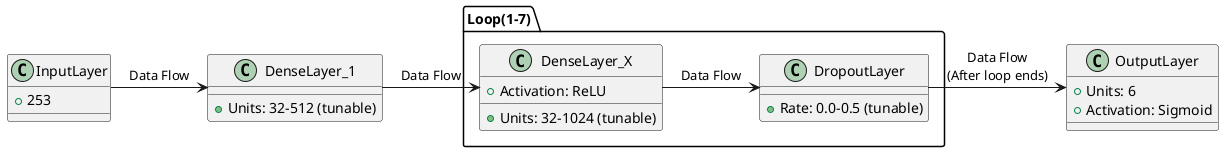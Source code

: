 @startuml
class InputLayer {
    +253
}

class DenseLayer_1 {
    +Units: 32-512 (tunable)
}

package Loop(1-7) {

 class DenseLayer_X {
    +Units: 32-1024 (tunable)
    +Activation: ReLU
 }

 class DropoutLayer {
    +Rate: 0.0-0.5 (tunable)
 }
}

class OutputLayer {
    +Units: 6
    +Activation: Sigmoid
}



InputLayer -right-> DenseLayer_1 : "Data Flow"
DenseLayer_1 -right-> DenseLayer_X : "Data Flow"
DenseLayer_X -right-> DropoutLayer : "Data Flow"
DropoutLayer -right-> OutputLayer : "Data Flow\n(After loop ends)"

@enduml
